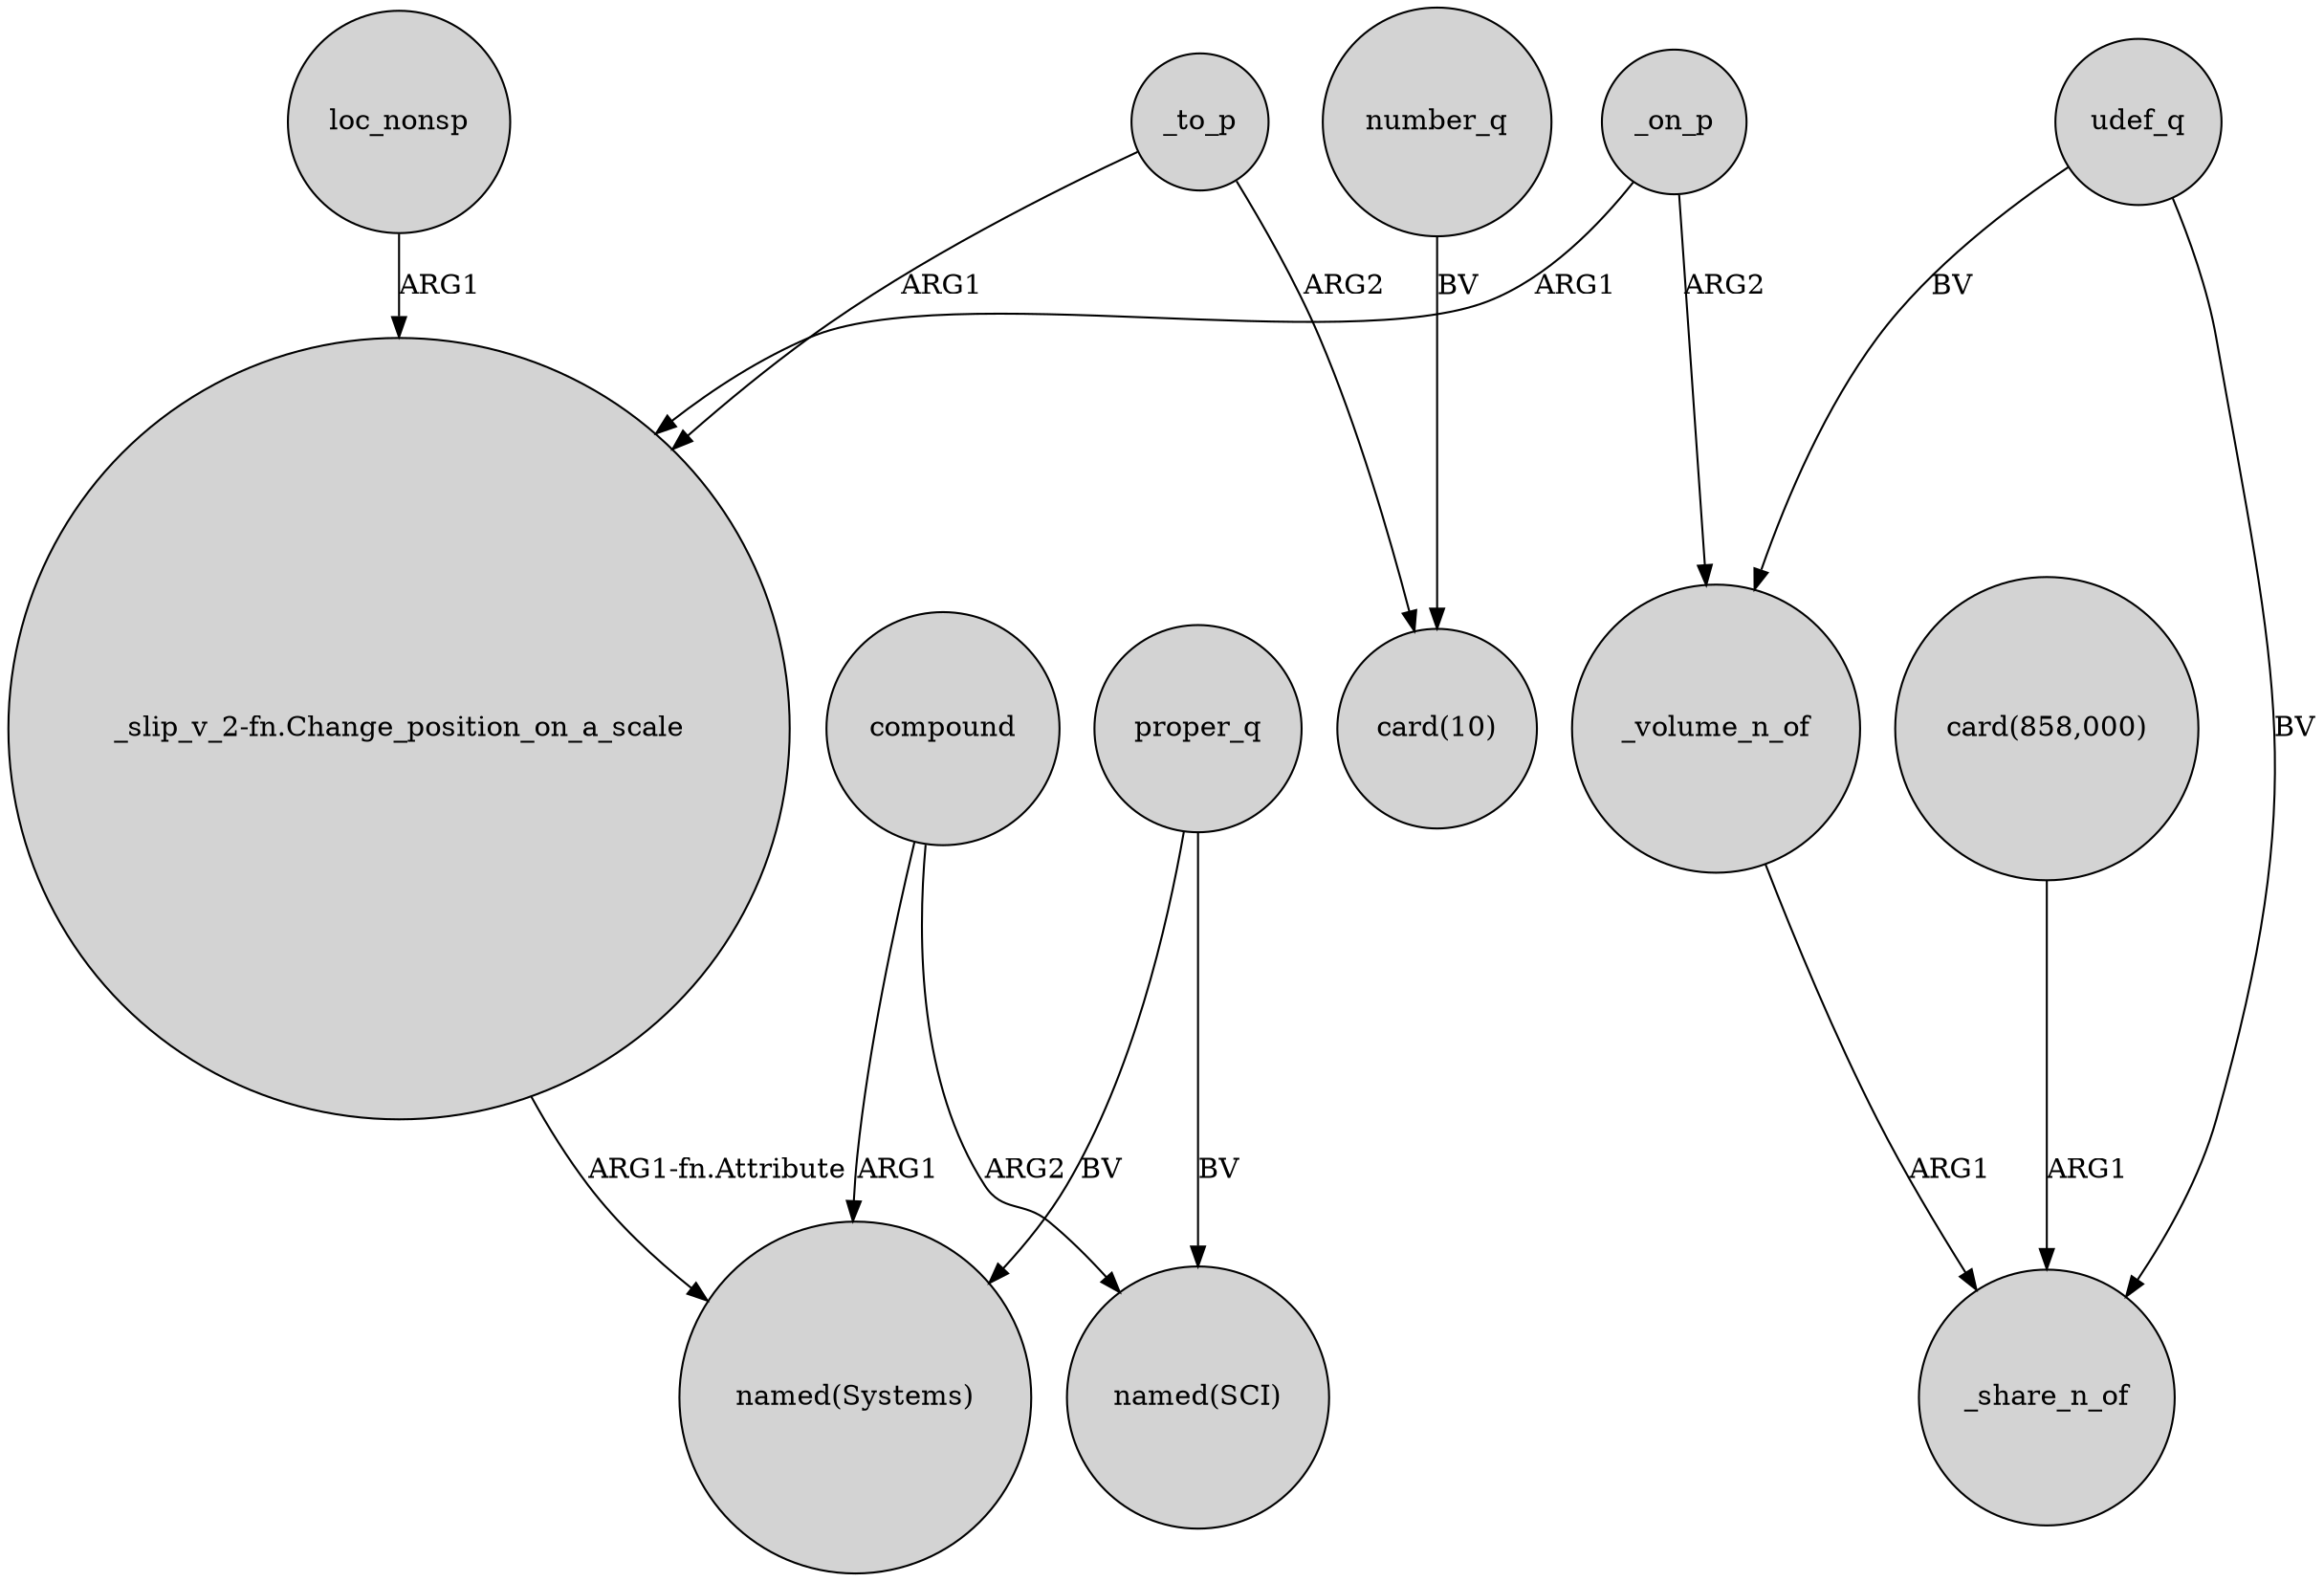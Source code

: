 digraph {
	node [shape=circle style=filled]
	_to_p -> "_slip_v_2-fn.Change_position_on_a_scale" [label=ARG1]
	proper_q -> "named(Systems)" [label=BV]
	udef_q -> _volume_n_of [label=BV]
	_on_p -> "_slip_v_2-fn.Change_position_on_a_scale" [label=ARG1]
	proper_q -> "named(SCI)" [label=BV]
	_volume_n_of -> _share_n_of [label=ARG1]
	"card(858,000)" -> _share_n_of [label=ARG1]
	"_slip_v_2-fn.Change_position_on_a_scale" -> "named(Systems)" [label="ARG1-fn.Attribute"]
	compound -> "named(Systems)" [label=ARG1]
	udef_q -> _share_n_of [label=BV]
	number_q -> "card(10)" [label=BV]
	_on_p -> _volume_n_of [label=ARG2]
	loc_nonsp -> "_slip_v_2-fn.Change_position_on_a_scale" [label=ARG1]
	_to_p -> "card(10)" [label=ARG2]
	compound -> "named(SCI)" [label=ARG2]
}
